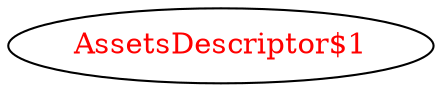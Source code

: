 digraph dependencyGraph {
 concentrate=true;
 ranksep="2.0";
 rankdir="LR"; 
 splines="ortho";
"AssetsDescriptor$1" [fontcolor="red"];
}
